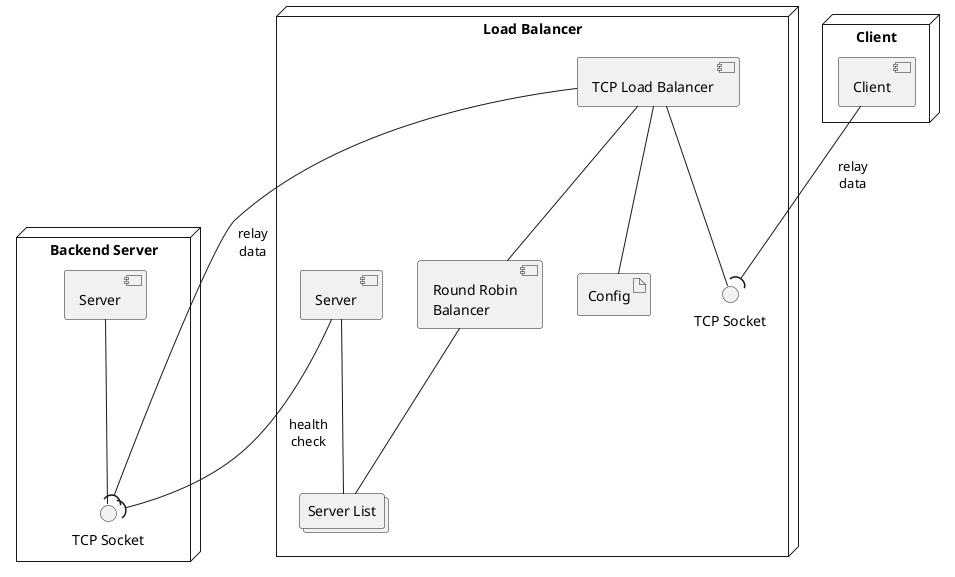 @startuml


node "Backend Server" {
    interface "TCP Socket" as tcpSocket
    component "Server" as backendService
}

node "Load Balancer" {
    together {
        component "TCP Load Balancer" as tcpLoadBalancer
        interface "TCP Socket" as tcpSocket2
        artifact "Config" as lbConfig
    }

    together {
        component "Round Robin\nBalancer" as RoundRobinBalancer
    }

    together {
        collections "Server List" as ServerCollection
        component "Server" as Server
    }
}

node "Client" {
    component "Client" as clientApp
}


tcpLoadBalancer -- tcpSocket2
backendService -- tcpSocket
Server --( tcpSocket : \nhealth\ncheck
Server -- ServerCollection
clientApp --( tcpSocket2 :   \nrelay\ndata
tcpLoadBalancer -- lbConfig
tcpLoadBalancer -- RoundRobinBalancer
tcpLoadBalancer --( tcpSocket : relay    \n data     \n\n\n\n\n\n  
RoundRobinBalancer -- ServerCollection

@enduml



